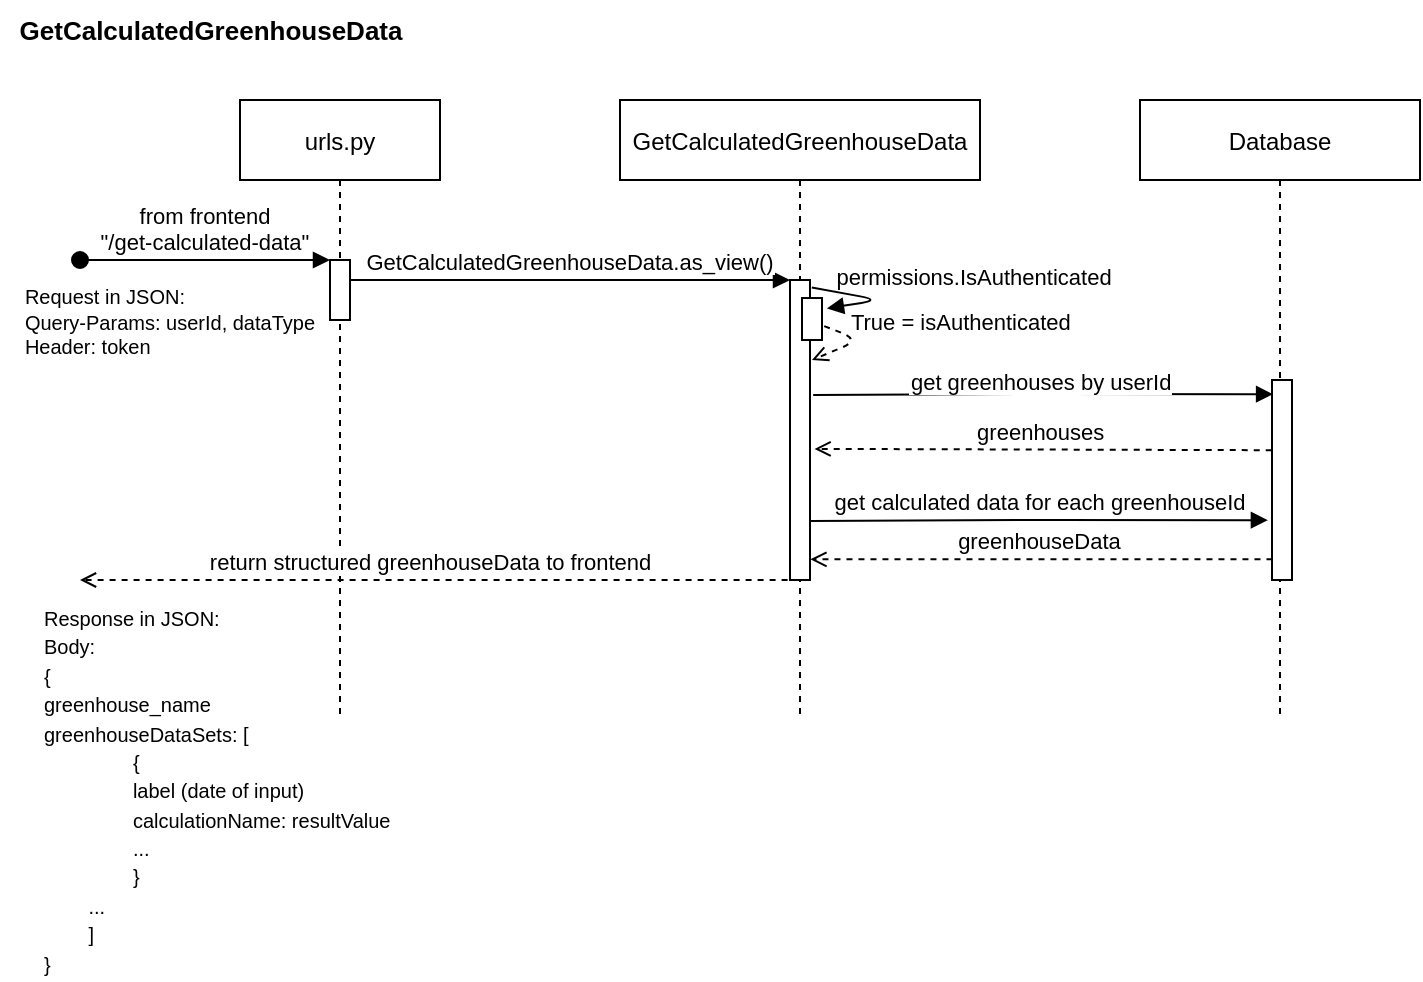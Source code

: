 <mxfile version="20.0.4" type="device" pages="4"><diagram id="kgpKYQtTHZ0yAKxKKP6v" name="Page-1"><mxGraphModel dx="782" dy="468" grid="1" gridSize="10" guides="1" tooltips="1" connect="1" arrows="1" fold="1" page="1" pageScale="1" pageWidth="850" pageHeight="1100" math="0" shadow="0"><root><mxCell id="0"/><mxCell id="1" parent="0"/><mxCell id="3nuBFxr9cyL0pnOWT2aG-1" value="urls.py" style="shape=umlLifeline;perimeter=lifelinePerimeter;container=1;collapsible=0;recursiveResize=0;rounded=0;shadow=0;strokeWidth=1;" parent="1" vertex="1"><mxGeometry x="120" y="70" width="100" height="310" as="geometry"/></mxCell><mxCell id="3nuBFxr9cyL0pnOWT2aG-2" value="" style="points=[];perimeter=orthogonalPerimeter;rounded=0;shadow=0;strokeWidth=1;" parent="3nuBFxr9cyL0pnOWT2aG-1" vertex="1"><mxGeometry x="45" y="80" width="10" height="30" as="geometry"/></mxCell><mxCell id="3nuBFxr9cyL0pnOWT2aG-3" value="from frontend&#10;&quot;/get-calculated-data&quot;" style="verticalAlign=bottom;startArrow=oval;endArrow=block;startSize=8;shadow=0;strokeWidth=1;" parent="3nuBFxr9cyL0pnOWT2aG-1" target="3nuBFxr9cyL0pnOWT2aG-2" edge="1"><mxGeometry relative="1" as="geometry"><mxPoint x="-80" y="80" as="sourcePoint"/></mxGeometry></mxCell><mxCell id="hUfdctnP6GgEaGRq2xVF-10" value="return structured greenhouseData to frontend" style="verticalAlign=bottom;endArrow=open;shadow=0;strokeWidth=1;dashed=1;endFill=0;" parent="3nuBFxr9cyL0pnOWT2aG-1" edge="1"><mxGeometry x="0.009" relative="1" as="geometry"><mxPoint x="273.79" y="240" as="sourcePoint"/><mxPoint x="-80" y="240" as="targetPoint"/><Array as="points"/><mxPoint as="offset"/></mxGeometry></mxCell><mxCell id="3nuBFxr9cyL0pnOWT2aG-5" value="GetCalculatedGreenhouseData" style="shape=umlLifeline;perimeter=lifelinePerimeter;container=1;collapsible=0;recursiveResize=0;rounded=0;shadow=0;strokeWidth=1;" parent="1" vertex="1"><mxGeometry x="310" y="70" width="180" height="310" as="geometry"/></mxCell><mxCell id="3nuBFxr9cyL0pnOWT2aG-6" value="" style="points=[];perimeter=orthogonalPerimeter;rounded=0;shadow=0;strokeWidth=1;" parent="3nuBFxr9cyL0pnOWT2aG-5" vertex="1"><mxGeometry x="85" y="90" width="10" height="150" as="geometry"/></mxCell><mxCell id="KWI_00Fflypld8dPIs59-1" value="" style="points=[];perimeter=orthogonalPerimeter;rounded=0;shadow=0;strokeWidth=1;" parent="3nuBFxr9cyL0pnOWT2aG-5" vertex="1"><mxGeometry x="91" y="99" width="10" height="21" as="geometry"/></mxCell><mxCell id="KWI_00Fflypld8dPIs59-3" value="permissions.IsAuthenticated" style="verticalAlign=bottom;endArrow=block;entryX=1.248;entryY=0.247;shadow=0;strokeWidth=1;exitX=1.09;exitY=0.025;exitDx=0;exitDy=0;exitPerimeter=0;entryDx=0;entryDy=0;entryPerimeter=0;" parent="3nuBFxr9cyL0pnOWT2aG-5" source="3nuBFxr9cyL0pnOWT2aG-6" target="KWI_00Fflypld8dPIs59-1" edge="1"><mxGeometry x="0.138" y="60" relative="1" as="geometry"><mxPoint x="-125" y="100" as="sourcePoint"/><mxPoint x="95" y="100.0" as="targetPoint"/><Array as="points"><mxPoint x="130" y="100"/></Array><mxPoint x="38" y="-62" as="offset"/></mxGeometry></mxCell><mxCell id="KWI_00Fflypld8dPIs59-5" value="True = isAuthenticated" style="verticalAlign=bottom;endArrow=open;shadow=0;strokeWidth=1;exitX=1.11;exitY=0.668;exitDx=0;exitDy=0;exitPerimeter=0;dashed=1;endFill=0;" parent="3nuBFxr9cyL0pnOWT2aG-5" source="KWI_00Fflypld8dPIs59-1" edge="1"><mxGeometry x="-0.15" y="50" relative="1" as="geometry"><mxPoint x="280" y="30" as="sourcePoint"/><mxPoint x="96" y="130" as="targetPoint"/><Array as="points"><mxPoint x="120" y="120"/></Array><mxPoint x="31" y="-46" as="offset"/></mxGeometry></mxCell><mxCell id="hUfdctnP6GgEaGRq2xVF-8" value="get calculated data for each greenhouseId" style="verticalAlign=bottom;endArrow=block;shadow=0;strokeWidth=1;exitX=1.159;exitY=0.383;exitDx=0;exitDy=0;exitPerimeter=0;entryX=0.055;entryY=0.071;entryDx=0;entryDy=0;entryPerimeter=0;" parent="3nuBFxr9cyL0pnOWT2aG-5" edge="1"><mxGeometry x="0.004" relative="1" as="geometry"><mxPoint x="95.0" y="210.45" as="sourcePoint"/><mxPoint x="323.96" y="210.1" as="targetPoint"/><Array as="points"><mxPoint x="208.41" y="210"/></Array><mxPoint as="offset"/></mxGeometry></mxCell><mxCell id="3nuBFxr9cyL0pnOWT2aG-8" value="GetCalculatedGreenhouseData.as_view()" style="verticalAlign=bottom;endArrow=block;entryX=0;entryY=0;shadow=0;strokeWidth=1;" parent="1" source="3nuBFxr9cyL0pnOWT2aG-2" target="3nuBFxr9cyL0pnOWT2aG-6" edge="1"><mxGeometry relative="1" as="geometry"><mxPoint x="275" y="160" as="sourcePoint"/><Array as="points"><mxPoint x="360" y="160"/></Array></mxGeometry></mxCell><mxCell id="KWI_00Fflypld8dPIs59-6" value="&lt;div style=&quot;text-align: left;&quot;&gt;&lt;span style=&quot;font-size: 10px; background-color: initial;&quot;&gt;Request in JSON:&lt;/span&gt;&lt;/div&gt;&lt;font style=&quot;font-size: 10px;&quot;&gt;&lt;div style=&quot;text-align: left;&quot;&gt;&lt;span style=&quot;background-color: initial;&quot;&gt;Query-Params: userId, dataType&lt;/span&gt;&lt;/div&gt;&lt;div style=&quot;text-align: left;&quot;&gt;&lt;span style=&quot;background-color: initial;&quot;&gt;Header: token&amp;nbsp; &amp;nbsp; &amp;nbsp; &amp;nbsp;&lt;/span&gt;&lt;/div&gt;&lt;/font&gt;" style="text;html=1;strokeColor=none;fillColor=none;align=center;verticalAlign=middle;whiteSpace=wrap;rounded=0;" parent="1" vertex="1"><mxGeometry x="10" y="150" width="150" height="60" as="geometry"/></mxCell><mxCell id="hUfdctnP6GgEaGRq2xVF-1" value="Database" style="shape=umlLifeline;perimeter=lifelinePerimeter;container=1;collapsible=0;recursiveResize=0;rounded=0;shadow=0;strokeWidth=1;" parent="1" vertex="1"><mxGeometry x="570" y="70" width="140" height="310" as="geometry"/></mxCell><mxCell id="hUfdctnP6GgEaGRq2xVF-2" value="" style="points=[];perimeter=orthogonalPerimeter;rounded=0;shadow=0;strokeWidth=1;" parent="hUfdctnP6GgEaGRq2xVF-1" vertex="1"><mxGeometry x="66" y="140" width="10" height="100" as="geometry"/></mxCell><mxCell id="hUfdctnP6GgEaGRq2xVF-6" value="get greenhouses by userId" style="verticalAlign=bottom;endArrow=block;shadow=0;strokeWidth=1;exitX=1.159;exitY=0.383;exitDx=0;exitDy=0;exitPerimeter=0;entryX=0.055;entryY=0.071;entryDx=0;entryDy=0;entryPerimeter=0;" parent="1" source="3nuBFxr9cyL0pnOWT2aG-6" target="hUfdctnP6GgEaGRq2xVF-2" edge="1"><mxGeometry x="-0.009" y="-3" relative="1" as="geometry"><mxPoint x="530" y="300" as="sourcePoint"/><mxPoint x="480" y="270" as="targetPoint"/><Array as="points"><mxPoint x="520" y="217"/></Array><mxPoint as="offset"/></mxGeometry></mxCell><mxCell id="hUfdctnP6GgEaGRq2xVF-7" value="greenhouses" style="verticalAlign=bottom;endArrow=open;shadow=0;strokeWidth=1;exitX=-0.014;exitY=0.351;exitDx=0;exitDy=0;exitPerimeter=0;dashed=1;endFill=0;entryX=1.228;entryY=0.563;entryDx=0;entryDy=0;entryPerimeter=0;" parent="1" source="hUfdctnP6GgEaGRq2xVF-2" target="3nuBFxr9cyL0pnOWT2aG-6" edge="1"><mxGeometry x="0.009" relative="1" as="geometry"><mxPoint x="416.59" y="227.45" as="sourcePoint"/><mxPoint x="410" y="245" as="targetPoint"/><Array as="points"/><mxPoint as="offset"/></mxGeometry></mxCell><mxCell id="hUfdctnP6GgEaGRq2xVF-11" value="&lt;font style=&quot;font-size: 10px;&quot;&gt;Response in JSON:&lt;br&gt;Body:&lt;br&gt;{&lt;br&gt;greenhouse_name&lt;br&gt;greenhouseDataSets: [&lt;br&gt;&lt;span style=&quot;white-space: pre;&quot;&gt;&#9;&lt;span style=&quot;white-space: pre;&quot;&gt;&#9;&lt;/span&gt;&lt;/span&gt;{&lt;br&gt;&lt;span style=&quot;white-space: pre;&quot;&gt;&#9;&lt;span style=&quot;white-space: pre;&quot;&gt;&#9;&lt;/span&gt;&lt;/span&gt;label (date of input)&lt;br&gt;&lt;span style=&quot;white-space: pre;&quot;&gt;&#9;&lt;span style=&quot;white-space: pre;&quot;&gt;&#9;&lt;/span&gt;&lt;/span&gt;calculationName: resultValue&lt;br&gt;&lt;span style=&quot;white-space: pre;&quot;&gt;&#9;&lt;span style=&quot;white-space: pre;&quot;&gt;&#9;&lt;/span&gt;&lt;/span&gt;...&lt;br&gt;&lt;span style=&quot;white-space: pre;&quot;&gt;&#9;&lt;/span&gt;&lt;span style=&quot;white-space: pre;&quot;&gt;&#9;&lt;/span&gt;}&lt;br&gt;&lt;span style=&quot;white-space: pre;&quot;&gt;&#9;&lt;/span&gt;...&lt;br&gt;&lt;span style=&quot;white-space: pre;&quot;&gt;&#9;&lt;/span&gt;]&lt;br&gt;}&lt;br&gt;&lt;/font&gt;" style="text;html=1;strokeColor=none;fillColor=none;align=left;verticalAlign=middle;whiteSpace=wrap;rounded=0;" parent="1" vertex="1"><mxGeometry x="20" y="320" width="180" height="190" as="geometry"/></mxCell><mxCell id="2FFxcJQb7ReT28Gre7lI-1" value="&lt;b&gt;&lt;font style=&quot;font-size: 13px;&quot;&gt;GetCalculatedGreenhouseData&lt;/font&gt;&lt;/b&gt;" style="text;html=1;align=center;verticalAlign=middle;resizable=0;points=[];autosize=1;strokeColor=none;fillColor=none;fontSize=10;" parent="1" vertex="1"><mxGeometry y="20" width="210" height="30" as="geometry"/></mxCell><mxCell id="hUfdctnP6GgEaGRq2xVF-9" value="greenhouseData" style="verticalAlign=bottom;endArrow=open;shadow=0;strokeWidth=1;dashed=1;endFill=0;entryX=1.021;entryY=0.931;entryDx=0;entryDy=0;entryPerimeter=0;exitX=0.024;exitY=0.896;exitDx=0;exitDy=0;exitPerimeter=0;" parent="1" source="hUfdctnP6GgEaGRq2xVF-2" target="3nuBFxr9cyL0pnOWT2aG-6" edge="1"><mxGeometry x="0.009" relative="1" as="geometry"><mxPoint x="641" y="300" as="sourcePoint"/><mxPoint x="530" y="330" as="targetPoint"/><Array as="points"/><mxPoint as="offset"/></mxGeometry></mxCell></root></mxGraphModel></diagram><diagram id="WBe3NYWOgPtFmY_1Tjjr" name="Page-2"><mxGraphModel dx="782" dy="468" grid="1" gridSize="10" guides="1" tooltips="1" connect="1" arrows="1" fold="1" page="1" pageScale="1" pageWidth="827" pageHeight="1169" math="0" shadow="0"><root><mxCell id="0"/><mxCell id="1" parent="0"/><mxCell id="hrlKXKH_flOoLrB4qXL8-1" value="urls.py" style="shape=umlLifeline;perimeter=lifelinePerimeter;container=1;collapsible=0;recursiveResize=0;rounded=0;shadow=0;strokeWidth=1;" parent="1" vertex="1"><mxGeometry x="120" y="70" width="100" height="310" as="geometry"/></mxCell><mxCell id="hrlKXKH_flOoLrB4qXL8-2" value="" style="points=[];perimeter=orthogonalPerimeter;rounded=0;shadow=0;strokeWidth=1;" parent="hrlKXKH_flOoLrB4qXL8-1" vertex="1"><mxGeometry x="45" y="80" width="10" height="30" as="geometry"/></mxCell><mxCell id="hrlKXKH_flOoLrB4qXL8-3" value="from frontend&#10;&quot;/get-lookup-values&quot;" style="verticalAlign=bottom;startArrow=oval;endArrow=block;startSize=8;shadow=0;strokeWidth=1;" parent="hrlKXKH_flOoLrB4qXL8-1" target="hrlKXKH_flOoLrB4qXL8-2" edge="1"><mxGeometry relative="1" as="geometry"><mxPoint x="-80" y="80" as="sourcePoint"/></mxGeometry></mxCell><mxCell id="hrlKXKH_flOoLrB4qXL8-4" value="return structured optionGroups to frontend" style="verticalAlign=bottom;endArrow=open;shadow=0;strokeWidth=1;dashed=1;endFill=0;exitX=-0.221;exitY=0.995;exitDx=0;exitDy=0;exitPerimeter=0;" parent="hrlKXKH_flOoLrB4qXL8-1" source="hrlKXKH_flOoLrB4qXL8-6" edge="1"><mxGeometry x="0.009" relative="1" as="geometry"><mxPoint x="273.79" y="240" as="sourcePoint"/><mxPoint x="-80" y="240" as="targetPoint"/><Array as="points"/><mxPoint as="offset"/></mxGeometry></mxCell><mxCell id="hrlKXKH_flOoLrB4qXL8-5" value="GetOptionGroupValues" style="shape=umlLifeline;perimeter=lifelinePerimeter;container=1;collapsible=0;recursiveResize=0;rounded=0;shadow=0;strokeWidth=1;" parent="1" vertex="1"><mxGeometry x="270" y="70" width="180" height="310" as="geometry"/></mxCell><mxCell id="hrlKXKH_flOoLrB4qXL8-6" value="" style="points=[];perimeter=orthogonalPerimeter;rounded=0;shadow=0;strokeWidth=1;" parent="hrlKXKH_flOoLrB4qXL8-5" vertex="1"><mxGeometry x="85" y="90" width="10" height="150" as="geometry"/></mxCell><mxCell id="hrlKXKH_flOoLrB4qXL8-7" value="" style="points=[];perimeter=orthogonalPerimeter;rounded=0;shadow=0;strokeWidth=1;" parent="hrlKXKH_flOoLrB4qXL8-5" vertex="1"><mxGeometry x="91" y="99" width="10" height="21" as="geometry"/></mxCell><mxCell id="hrlKXKH_flOoLrB4qXL8-8" value="permissions.IsAuthenticated" style="verticalAlign=bottom;endArrow=block;entryX=1.248;entryY=0.247;shadow=0;strokeWidth=1;exitX=1.09;exitY=0.025;exitDx=0;exitDy=0;exitPerimeter=0;entryDx=0;entryDy=0;entryPerimeter=0;" parent="hrlKXKH_flOoLrB4qXL8-5" source="hrlKXKH_flOoLrB4qXL8-6" target="hrlKXKH_flOoLrB4qXL8-7" edge="1"><mxGeometry x="0.138" y="60" relative="1" as="geometry"><mxPoint x="-125" y="100" as="sourcePoint"/><mxPoint x="95" y="100.0" as="targetPoint"/><Array as="points"><mxPoint x="130" y="100"/></Array><mxPoint x="38" y="-62" as="offset"/></mxGeometry></mxCell><mxCell id="hrlKXKH_flOoLrB4qXL8-9" value="True = isAuthenticated" style="verticalAlign=bottom;endArrow=open;shadow=0;strokeWidth=1;exitX=1.11;exitY=0.668;exitDx=0;exitDy=0;exitPerimeter=0;dashed=1;endFill=0;" parent="hrlKXKH_flOoLrB4qXL8-5" source="hrlKXKH_flOoLrB4qXL8-7" edge="1"><mxGeometry x="-0.15" y="50" relative="1" as="geometry"><mxPoint x="280" y="30" as="sourcePoint"/><mxPoint x="96" y="130" as="targetPoint"/><Array as="points"><mxPoint x="120" y="120"/></Array><mxPoint x="31" y="-46" as="offset"/></mxGeometry></mxCell><mxCell id="hrlKXKH_flOoLrB4qXL8-10" value="get options for each optionGroup" style="verticalAlign=bottom;endArrow=block;shadow=0;strokeWidth=1;exitX=1.159;exitY=0.383;exitDx=0;exitDy=0;exitPerimeter=0;entryX=-0.152;entryY=0.689;entryDx=0;entryDy=0;entryPerimeter=0;" parent="hrlKXKH_flOoLrB4qXL8-5" target="hrlKXKH_flOoLrB4qXL8-14" edge="1"><mxGeometry x="0.004" relative="1" as="geometry"><mxPoint x="95.0" y="210.45" as="sourcePoint"/><mxPoint x="323.96" y="210.1" as="targetPoint"/><Array as="points"><mxPoint x="208.41" y="210"/></Array><mxPoint as="offset"/></mxGeometry></mxCell><mxCell id="hrlKXKH_flOoLrB4qXL8-11" value="GetOptionGroupValues.as_view()" style="verticalAlign=bottom;endArrow=block;shadow=0;strokeWidth=1;entryX=0.262;entryY=0.002;entryDx=0;entryDy=0;entryPerimeter=0;" parent="1" source="hrlKXKH_flOoLrB4qXL8-2" target="hrlKXKH_flOoLrB4qXL8-6" edge="1"><mxGeometry relative="1" as="geometry"><mxPoint x="275" y="160" as="sourcePoint"/><Array as="points"/><mxPoint x="330" y="160" as="targetPoint"/></mxGeometry></mxCell><mxCell id="hrlKXKH_flOoLrB4qXL8-12" value="&lt;div style=&quot;text-align: left;&quot;&gt;&lt;span style=&quot;font-size: 10px; background-color: initial;&quot;&gt;Request in JSON:&lt;/span&gt;&lt;/div&gt;&lt;font style=&quot;font-size: 10px;&quot;&gt;&lt;div style=&quot;text-align: left;&quot;&gt;&lt;span style=&quot;background-color: initial;&quot;&gt;Header: token&amp;nbsp; &amp;nbsp; &amp;nbsp; &amp;nbsp;&lt;/span&gt;&lt;/div&gt;&lt;/font&gt;" style="text;html=1;strokeColor=none;fillColor=none;align=center;verticalAlign=middle;whiteSpace=wrap;rounded=0;" parent="1" vertex="1"><mxGeometry x="10" y="150" width="120" height="40" as="geometry"/></mxCell><mxCell id="hrlKXKH_flOoLrB4qXL8-13" value="Database" style="shape=umlLifeline;perimeter=lifelinePerimeter;container=1;collapsible=0;recursiveResize=0;rounded=0;shadow=0;strokeWidth=1;" parent="1" vertex="1"><mxGeometry x="495" y="70" width="180" height="310" as="geometry"/></mxCell><mxCell id="hrlKXKH_flOoLrB4qXL8-14" value="" style="points=[];perimeter=orthogonalPerimeter;rounded=0;shadow=0;strokeWidth=1;" parent="hrlKXKH_flOoLrB4qXL8-13" vertex="1"><mxGeometry x="85" y="140" width="10" height="100" as="geometry"/></mxCell><mxCell id="hrlKXKH_flOoLrB4qXL8-15" value="options" style="verticalAlign=bottom;endArrow=open;shadow=0;strokeWidth=1;dashed=1;endFill=0;entryX=1.021;entryY=0.931;entryDx=0;entryDy=0;entryPerimeter=0;" parent="hrlKXKH_flOoLrB4qXL8-13" target="hrlKXKH_flOoLrB4qXL8-6" edge="1"><mxGeometry x="0.009" relative="1" as="geometry"><mxPoint x="84" y="230" as="sourcePoint"/><mxPoint x="-40" y="260" as="targetPoint"/><Array as="points"/><mxPoint as="offset"/></mxGeometry></mxCell><mxCell id="hrlKXKH_flOoLrB4qXL8-16" value="get optionGroups" style="verticalAlign=bottom;endArrow=block;shadow=0;strokeWidth=1;exitX=1.159;exitY=0.383;exitDx=0;exitDy=0;exitPerimeter=0;entryX=0.055;entryY=0.071;entryDx=0;entryDy=0;entryPerimeter=0;" parent="1" source="hrlKXKH_flOoLrB4qXL8-6" target="hrlKXKH_flOoLrB4qXL8-14" edge="1"><mxGeometry x="-0.009" y="-3" relative="1" as="geometry"><mxPoint x="530" y="300" as="sourcePoint"/><mxPoint x="480" y="270" as="targetPoint"/><Array as="points"><mxPoint x="520" y="217"/></Array><mxPoint as="offset"/></mxGeometry></mxCell><mxCell id="hrlKXKH_flOoLrB4qXL8-17" value="optionGroups" style="verticalAlign=bottom;endArrow=open;shadow=0;strokeWidth=1;exitX=-0.014;exitY=0.351;exitDx=0;exitDy=0;exitPerimeter=0;dashed=1;endFill=0;entryX=0.952;entryY=0.563;entryDx=0;entryDy=0;entryPerimeter=0;" parent="1" source="hrlKXKH_flOoLrB4qXL8-14" target="hrlKXKH_flOoLrB4qXL8-6" edge="1"><mxGeometry x="0.009" relative="1" as="geometry"><mxPoint x="416.59" y="227.45" as="sourcePoint"/><mxPoint x="410" y="245" as="targetPoint"/><Array as="points"/><mxPoint as="offset"/></mxGeometry></mxCell><mxCell id="hrlKXKH_flOoLrB4qXL8-18" value="&lt;font style=&quot;font-size: 10px;&quot;&gt;Response in JSON:&lt;br&gt;Body:&lt;br&gt;{&lt;br&gt;optionGroupName: [&lt;br&gt;&lt;span style=&quot;white-space: pre;&quot;&gt;&#9;&lt;/span&gt;{&amp;nbsp;&lt;span style=&quot;white-space: pre;&quot;&gt;&#9;&lt;/span&gt;&lt;br&gt;&lt;span style=&quot;white-space: pre;&quot;&gt;&#9;&lt;/span&gt;&lt;span style=&quot;white-space: pre;&quot;&gt;&#9;&lt;/span&gt;id&lt;br&gt;&lt;span style=&quot;white-space: pre;&quot;&gt;&#9;&lt;/span&gt;&amp;nbsp; &lt;span style=&quot;white-space: pre;&quot;&gt;&#9;&lt;/span&gt;values&lt;br&gt;&lt;span style=&quot;white-space: pre;&quot;&gt;&#9;&lt;/span&gt;}&lt;br&gt;&lt;span style=&quot;white-space: pre;&quot;&gt;&#9;&lt;/span&gt;...&lt;br&gt;]&lt;br&gt;}&lt;br&gt;&lt;/font&gt;" style="text;html=1;strokeColor=none;fillColor=none;align=left;verticalAlign=middle;whiteSpace=wrap;rounded=0;" parent="1" vertex="1"><mxGeometry x="20" y="320" width="160" height="160" as="geometry"/></mxCell><mxCell id="95W_eZz-ZaQPa4fzzBvT-1" value="&lt;b&gt;&lt;font style=&quot;font-size: 13px;&quot;&gt;GetOptionGroupValues&lt;/font&gt;&lt;/b&gt;" style="text;html=1;align=center;verticalAlign=middle;resizable=0;points=[];autosize=1;strokeColor=none;fillColor=none;fontSize=10;" parent="1" vertex="1"><mxGeometry x="20" y="20" width="170" height="30" as="geometry"/></mxCell></root></mxGraphModel></diagram><diagram id="bCqiWXIHwMAHjHBWC2Vb" name="Page-3"><mxGraphModel dx="782" dy="468" grid="1" gridSize="10" guides="1" tooltips="1" connect="1" arrows="1" fold="1" page="1" pageScale="1" pageWidth="827" pageHeight="1169" math="0" shadow="0"><root><mxCell id="0"/><mxCell id="1" parent="0"/><mxCell id="vV_GIOeUwXY6qDWaYSfq-2" value="urls.py" style="shape=umlLifeline;perimeter=lifelinePerimeter;container=1;collapsible=0;recursiveResize=0;rounded=0;shadow=0;strokeWidth=1;" parent="1" vertex="1"><mxGeometry x="120" y="70" width="100" height="310" as="geometry"/></mxCell><mxCell id="vV_GIOeUwXY6qDWaYSfq-3" value="" style="points=[];perimeter=orthogonalPerimeter;rounded=0;shadow=0;strokeWidth=1;" parent="vV_GIOeUwXY6qDWaYSfq-2" vertex="1"><mxGeometry x="45" y="80" width="10" height="30" as="geometry"/></mxCell><mxCell id="vV_GIOeUwXY6qDWaYSfq-4" value="from frontend&#10;&quot;/get-data&quot;" style="verticalAlign=bottom;startArrow=oval;endArrow=block;startSize=8;shadow=0;strokeWidth=1;" parent="vV_GIOeUwXY6qDWaYSfq-2" target="vV_GIOeUwXY6qDWaYSfq-3" edge="1"><mxGeometry relative="1" as="geometry"><mxPoint x="-80" y="80" as="sourcePoint"/></mxGeometry></mxCell><mxCell id="vV_GIOeUwXY6qDWaYSfq-5" value="return structured greenhouseData to frontend" style="verticalAlign=bottom;endArrow=open;shadow=0;strokeWidth=1;dashed=1;endFill=0;exitX=-0.221;exitY=0.995;exitDx=0;exitDy=0;exitPerimeter=0;" parent="vV_GIOeUwXY6qDWaYSfq-2" source="vV_GIOeUwXY6qDWaYSfq-7" edge="1"><mxGeometry x="0.009" relative="1" as="geometry"><mxPoint x="273.79" y="240" as="sourcePoint"/><mxPoint x="-80" y="300" as="targetPoint"/><Array as="points"/><mxPoint as="offset"/></mxGeometry></mxCell><mxCell id="vV_GIOeUwXY6qDWaYSfq-6" value="GetGreenhouseData" style="shape=umlLifeline;perimeter=lifelinePerimeter;container=1;collapsible=0;recursiveResize=0;rounded=0;shadow=0;strokeWidth=1;" parent="1" vertex="1"><mxGeometry x="270" y="70" width="180" height="310" as="geometry"/></mxCell><mxCell id="vV_GIOeUwXY6qDWaYSfq-7" value="" style="points=[];perimeter=orthogonalPerimeter;rounded=0;shadow=0;strokeWidth=1;" parent="vV_GIOeUwXY6qDWaYSfq-6" vertex="1"><mxGeometry x="85" y="90" width="10" height="210" as="geometry"/></mxCell><mxCell id="vV_GIOeUwXY6qDWaYSfq-8" value="" style="points=[];perimeter=orthogonalPerimeter;rounded=0;shadow=0;strokeWidth=1;" parent="vV_GIOeUwXY6qDWaYSfq-6" vertex="1"><mxGeometry x="91" y="99" width="10" height="21" as="geometry"/></mxCell><mxCell id="vV_GIOeUwXY6qDWaYSfq-9" value="permissions.IsAuthenticated" style="verticalAlign=bottom;endArrow=block;entryX=1.248;entryY=0.247;shadow=0;strokeWidth=1;exitX=1.09;exitY=0.025;exitDx=0;exitDy=0;exitPerimeter=0;entryDx=0;entryDy=0;entryPerimeter=0;" parent="vV_GIOeUwXY6qDWaYSfq-6" source="vV_GIOeUwXY6qDWaYSfq-7" target="vV_GIOeUwXY6qDWaYSfq-8" edge="1"><mxGeometry x="0.138" y="60" relative="1" as="geometry"><mxPoint x="-125" y="100" as="sourcePoint"/><mxPoint x="95" y="100.0" as="targetPoint"/><Array as="points"><mxPoint x="130" y="100"/></Array><mxPoint x="38" y="-62" as="offset"/></mxGeometry></mxCell><mxCell id="vV_GIOeUwXY6qDWaYSfq-10" value="True = isAuthenticated" style="verticalAlign=bottom;endArrow=open;shadow=0;strokeWidth=1;exitX=1.11;exitY=0.668;exitDx=0;exitDy=0;exitPerimeter=0;dashed=1;endFill=0;" parent="vV_GIOeUwXY6qDWaYSfq-6" source="vV_GIOeUwXY6qDWaYSfq-8" edge="1"><mxGeometry x="-0.15" y="50" relative="1" as="geometry"><mxPoint x="280" y="30" as="sourcePoint"/><mxPoint x="96" y="130" as="targetPoint"/><Array as="points"><mxPoint x="120" y="120"/></Array><mxPoint x="31" y="-46" as="offset"/></mxGeometry></mxCell><mxCell id="vV_GIOeUwXY6qDWaYSfq-11" value="get greenhouses by userId" style="verticalAlign=bottom;endArrow=block;shadow=0;strokeWidth=1;exitX=1.159;exitY=0.383;exitDx=0;exitDy=0;exitPerimeter=0;entryX=-0.083;entryY=0.502;entryDx=0;entryDy=0;entryPerimeter=0;" parent="vV_GIOeUwXY6qDWaYSfq-6" edge="1"><mxGeometry x="0.004" relative="1" as="geometry"><mxPoint x="95.0" y="204.45" as="sourcePoint"/><mxPoint x="324.17" y="204.28" as="targetPoint"/><Array as="points"><mxPoint x="208.41" y="204"/></Array><mxPoint as="offset"/></mxGeometry></mxCell><mxCell id="vV_GIOeUwXY6qDWaYSfq-12" value="GetGreenhouseData.as_view()" style="verticalAlign=bottom;endArrow=block;entryX=0;entryY=0;shadow=0;strokeWidth=1;" parent="1" source="vV_GIOeUwXY6qDWaYSfq-3" target="vV_GIOeUwXY6qDWaYSfq-7" edge="1"><mxGeometry relative="1" as="geometry"><mxPoint x="275" y="160" as="sourcePoint"/><Array as="points"/></mxGeometry></mxCell><mxCell id="vV_GIOeUwXY6qDWaYSfq-13" value="&lt;div style=&quot;text-align: left;&quot;&gt;&lt;div&gt;&lt;span style=&quot;font-size: 10px; background-color: initial;&quot;&gt;Request in JSON:&lt;/span&gt;&lt;/div&gt;&lt;font style=&quot;text-align: center; font-size: 10px;&quot;&gt;&lt;div style=&quot;text-align: left;&quot;&gt;&lt;span style=&quot;background-color: initial;&quot;&gt;Query-Params: userId&lt;/span&gt;&lt;/div&gt;&lt;div style=&quot;text-align: left;&quot;&gt;&lt;span style=&quot;background-color: initial;&quot;&gt;Header: token&amp;nbsp; &amp;nbsp; &amp;nbsp; &amp;nbsp;&lt;/span&gt;&lt;/div&gt;&lt;/font&gt;&lt;/div&gt;" style="text;html=1;strokeColor=none;fillColor=none;align=center;verticalAlign=middle;whiteSpace=wrap;rounded=0;" parent="1" vertex="1"><mxGeometry x="10" y="150" width="150" height="50" as="geometry"/></mxCell><mxCell id="vV_GIOeUwXY6qDWaYSfq-14" value="Database" style="shape=umlLifeline;perimeter=lifelinePerimeter;container=1;collapsible=0;recursiveResize=0;rounded=0;shadow=0;strokeWidth=1;" parent="1" vertex="1"><mxGeometry x="510" y="70" width="180" height="310" as="geometry"/></mxCell><mxCell id="vV_GIOeUwXY6qDWaYSfq-15" value="" style="points=[];perimeter=orthogonalPerimeter;rounded=0;shadow=0;strokeWidth=1;" parent="vV_GIOeUwXY6qDWaYSfq-14" vertex="1"><mxGeometry x="85" y="140" width="10" height="140" as="geometry"/></mxCell><mxCell id="vV_GIOeUwXY6qDWaYSfq-16" value="greenhouses" style="verticalAlign=bottom;endArrow=open;shadow=0;strokeWidth=1;dashed=1;endFill=0;entryX=1.021;entryY=0.735;entryDx=0;entryDy=0;entryPerimeter=0;" parent="vV_GIOeUwXY6qDWaYSfq-14" edge="1"><mxGeometry x="0.009" relative="1" as="geometry"><mxPoint x="84" y="224" as="sourcePoint"/><mxPoint x="-144.79" y="223.65" as="targetPoint"/><Array as="points"/><mxPoint as="offset"/></mxGeometry></mxCell><mxCell id="Bvu5EW8_neNWRON8Gvov-1" value="get greenhouseData by greenhouseId" style="verticalAlign=bottom;endArrow=block;shadow=0;strokeWidth=1;entryX=-0.152;entryY=0.689;entryDx=0;entryDy=0;entryPerimeter=0;" parent="vV_GIOeUwXY6qDWaYSfq-14" edge="1"><mxGeometry x="0.004" relative="1" as="geometry"><mxPoint x="-144" y="254" as="sourcePoint"/><mxPoint x="84.48" y="254" as="targetPoint"/><Array as="points"/><mxPoint as="offset"/></mxGeometry></mxCell><mxCell id="Bvu5EW8_neNWRON8Gvov-2" value="greenhouseData" style="verticalAlign=bottom;endArrow=open;shadow=0;strokeWidth=1;dashed=1;endFill=0;entryX=1.021;entryY=0.931;entryDx=0;entryDy=0;entryPerimeter=0;" parent="vV_GIOeUwXY6qDWaYSfq-14" edge="1"><mxGeometry x="0.009" relative="1" as="geometry"><mxPoint x="85" y="275.1" as="sourcePoint"/><mxPoint x="-143.79" y="274.75" as="targetPoint"/><Array as="points"/><mxPoint as="offset"/></mxGeometry></mxCell><mxCell id="vV_GIOeUwXY6qDWaYSfq-17" value="get all measurements and optionGroups" style="verticalAlign=bottom;endArrow=block;shadow=0;strokeWidth=1;exitX=1.228;exitY=0.284;exitDx=0;exitDy=0;exitPerimeter=0;entryX=0.055;entryY=0.073;entryDx=0;entryDy=0;entryPerimeter=0;" parent="1" source="vV_GIOeUwXY6qDWaYSfq-7" target="vV_GIOeUwXY6qDWaYSfq-15" edge="1"><mxGeometry x="-0.009" y="-1" relative="1" as="geometry"><mxPoint x="370" y="220" as="sourcePoint"/><mxPoint x="600" y="220" as="targetPoint"/><Array as="points"/><mxPoint as="offset"/></mxGeometry></mxCell><mxCell id="vV_GIOeUwXY6qDWaYSfq-18" value="measurements and optionGroups" style="verticalAlign=bottom;endArrow=open;shadow=0;strokeWidth=1;exitX=-0.152;exitY=0.251;exitDx=0;exitDy=0;exitPerimeter=0;dashed=1;endFill=0;entryX=1.021;entryY=0.402;entryDx=0;entryDy=0;entryPerimeter=0;" parent="1" source="vV_GIOeUwXY6qDWaYSfq-15" target="vV_GIOeUwXY6qDWaYSfq-7" edge="1"><mxGeometry x="0.009" relative="1" as="geometry"><mxPoint x="416.59" y="227.45" as="sourcePoint"/><mxPoint x="370" y="245" as="targetPoint"/><Array as="points"/><mxPoint as="offset"/></mxGeometry></mxCell><mxCell id="vV_GIOeUwXY6qDWaYSfq-19" value="&lt;font style=&quot;font-size: 10px;&quot;&gt;Response in JSON:&lt;br&gt;Body:&lt;br&gt;{ &lt;br&gt;[{&lt;br&gt;&lt;span style=&quot;white-space: pre;&quot;&gt;&#9;&lt;/span&gt;greenhouse_name&lt;br&gt;&lt;span style=&quot;white-space: pre;&quot;&gt;&#9;&lt;/span&gt;greenhouseDataSets: [ &lt;br&gt;&lt;span style=&quot;white-space: pre;&quot;&gt;&lt;span style=&quot;white-space: pre;&quot;&gt;&#9;&lt;/span&gt;&#9;&lt;/span&gt;{&lt;br&gt;&lt;span style=&quot;&quot;&gt;&#9;&lt;/span&gt;&lt;span style=&quot;white-space: pre;&quot;&gt;&lt;span style=&quot;white-space: pre;&quot;&gt;&#9;&lt;/span&gt;&#9;&lt;span style=&quot;white-space: pre;&quot;&gt;&#9;&lt;/span&gt;&lt;/span&gt;label (date of input)&lt;br&gt;&lt;span style=&quot;white-space: pre;&quot;&gt;&lt;span style=&quot;white-space: pre;&quot;&gt;&#9;&lt;/span&gt;&#9;&lt;span style=&quot;white-space: pre;&quot;&gt;&#9;&lt;/span&gt;&lt;/span&gt;measures: {&lt;br&gt;&lt;span style=&quot;white-space: pre;&quot;&gt;&lt;span style=&quot;white-space: pre;&quot;&gt;&#9;&lt;/span&gt;&#9;&lt;/span&gt;&lt;span style=&quot;white-space: pre;&quot;&gt;&#9;&lt;span style=&quot;white-space: pre;&quot;&gt;&#9;&lt;/span&gt;&lt;/span&gt;measurementName: measureValue&lt;br&gt;&lt;span style=&quot;white-space: pre;&quot;&gt;&lt;span style=&quot;white-space: pre;&quot;&gt;&#9;&lt;/span&gt;&#9;&lt;/span&gt;&lt;span style=&quot;white-space: pre;&quot;&gt;&#9;&lt;span style=&quot;white-space: pre;&quot;&gt;&#9;&lt;/span&gt;&lt;/span&gt;...&lt;br&gt;&lt;span style=&quot;white-space: pre;&quot;&gt;&lt;span style=&quot;white-space: pre;&quot;&gt;&#9;&lt;/span&gt;&#9;&lt;span style=&quot;white-space: pre;&quot;&gt;&#9;&lt;/span&gt;&lt;/span&gt;}&lt;br&gt;&lt;span style=&quot;white-space: pre;&quot;&gt;&lt;span style=&quot;white-space: pre;&quot;&gt;&#9;&lt;/span&gt;&#9;&lt;span style=&quot;white-space: pre;&quot;&gt;&#9;&lt;/span&gt;&lt;/span&gt;selections: {&lt;br&gt;&lt;span style=&quot;white-space: pre;&quot;&gt;&lt;span style=&quot;white-space: pre;&quot;&gt;&#9;&lt;/span&gt;&#9;&lt;/span&gt;&lt;span style=&quot;white-space: pre;&quot;&gt;&#9;&lt;span style=&quot;white-space: pre;&quot;&gt;&#9;&lt;/span&gt;&lt;/span&gt;optionGroupName: [&lt;br&gt;&lt;span style=&quot;white-space: pre;&quot;&gt;&lt;span style=&quot;white-space: pre;&quot;&gt;&#9;&lt;/span&gt;&#9;&lt;/span&gt;&lt;span style=&quot;white-space: pre;&quot;&gt;&#9;&lt;/span&gt;&lt;span style=&quot;white-space: pre;&quot;&gt;&#9;&lt;span style=&quot;white-space: pre;&quot;&gt;&#9;&lt;/span&gt;&lt;/span&gt;{&lt;br&gt;&lt;span style=&quot;white-space: pre;&quot;&gt;&lt;span style=&quot;white-space: pre;&quot;&gt;&#9;&lt;/span&gt;&#9;&lt;/span&gt;&lt;span style=&quot;white-space: pre;&quot;&gt;&#9;&lt;/span&gt;&lt;span style=&quot;white-space: pre;&quot;&gt;&#9;&lt;/span&gt;&lt;span style=&quot;white-space: pre;&quot;&gt;&#9;&lt;span style=&quot;white-space: pre;&quot;&gt;&#9;&lt;/span&gt;&lt;/span&gt;name: option_value&lt;br&gt;&lt;span style=&quot;white-space: pre;&quot;&gt;&lt;span style=&quot;white-space: pre;&quot;&gt;&#9;&lt;/span&gt;&#9;&lt;/span&gt;&lt;span style=&quot;white-space: pre;&quot;&gt;&#9;&lt;/span&gt;&lt;span style=&quot;white-space: pre;&quot;&gt;&#9;&lt;span style=&quot;white-space: pre;&quot;&gt;&#9;&lt;span style=&quot;white-space: pre;&quot;&gt;&#9;&lt;/span&gt;&lt;/span&gt;&lt;/span&gt;amount: amount&lt;br&gt;&lt;span style=&quot;white-space: pre;&quot;&gt;&lt;span style=&quot;white-space: pre;&quot;&gt;&#9;&lt;/span&gt;&#9;&lt;/span&gt;&lt;span style=&quot;white-space: pre;&quot;&gt;&#9;&lt;/span&gt;&lt;span style=&quot;white-space: pre;&quot;&gt;&#9;&lt;span style=&quot;white-space: pre;&quot;&gt;&#9;&lt;/span&gt;&lt;/span&gt;}&lt;br&gt;&lt;span style=&quot;white-space: pre;&quot;&gt;&lt;span style=&quot;white-space: pre;&quot;&gt;&#9;&lt;/span&gt;&#9;&lt;/span&gt;&lt;span style=&quot;white-space: pre;&quot;&gt;&#9;&lt;/span&gt;&lt;span style=&quot;white-space: pre;&quot;&gt;&#9;&lt;span style=&quot;white-space: pre;&quot;&gt;&#9;&lt;/span&gt;&lt;/span&gt;{&lt;br&gt;&lt;span style=&quot;white-space: pre;&quot;&gt;&lt;span style=&quot;white-space: pre;&quot;&gt;&#9;&lt;/span&gt;&#9;&lt;/span&gt;&lt;span style=&quot;white-space: pre;&quot;&gt;&#9;&lt;/span&gt;&lt;span style=&quot;white-space: pre;&quot;&gt;&#9;&lt;/span&gt;&lt;span style=&quot;white-space: pre;&quot;&gt;&#9;&lt;span style=&quot;white-space: pre;&quot;&gt;&#9;&lt;/span&gt;&lt;/span&gt;name: option_value&lt;br&gt;&lt;span style=&quot;white-space: pre;&quot;&gt;&lt;span style=&quot;white-space: pre;&quot;&gt;&#9;&lt;/span&gt;&#9;&lt;/span&gt;&lt;span style=&quot;white-space: pre;&quot;&gt;&#9;&lt;/span&gt;&lt;span style=&quot;white-space: pre;&quot;&gt;&#9;&lt;span style=&quot;white-space: pre;&quot;&gt;&#9;&lt;/span&gt;&lt;/span&gt;}&lt;br&gt;&lt;span style=&quot;white-space: pre;&quot;&gt;&lt;span style=&quot;white-space: pre;&quot;&gt;&#9;&lt;/span&gt;&#9;&lt;/span&gt;&lt;span style=&quot;white-space: pre;&quot;&gt;&#9;&lt;/span&gt;&lt;span style=&quot;white-space: pre;&quot;&gt;&#9;&lt;span style=&quot;white-space: pre;&quot;&gt;&#9;&lt;/span&gt;&lt;/span&gt;...&lt;br&gt;&lt;span style=&quot;white-space: pre;&quot;&gt;&lt;span style=&quot;white-space: pre;&quot;&gt;&#9;&lt;/span&gt;&#9;&lt;/span&gt;&lt;span style=&quot;white-space: pre;&quot;&gt;&#9;&lt;span style=&quot;white-space: pre;&quot;&gt;&#9;&lt;/span&gt;&lt;/span&gt;]&lt;br&gt;&lt;span style=&quot;white-space: pre;&quot;&gt;&#9;&lt;/span&gt;&lt;span style=&quot;white-space: pre;&quot;&gt;&#9;&lt;/span&gt;&lt;span style=&quot;white-space: pre;&quot;&gt;&#9;&lt;/span&gt;...&lt;br&gt;&lt;span style=&quot;white-space: pre;&quot;&gt;&lt;span style=&quot;white-space: pre;&quot;&gt;&#9;&lt;/span&gt;&#9;&lt;span style=&quot;white-space: pre;&quot;&gt;&#9;&lt;/span&gt;&lt;/span&gt;}&lt;br&gt;&lt;span style=&quot;white-space: pre;&quot;&gt;&lt;span style=&quot;white-space: pre;&quot;&gt;&#9;&lt;/span&gt;&#9;&lt;/span&gt;}&lt;br&gt;&lt;span style=&quot;white-space: pre;&quot;&gt;&lt;span style=&quot;white-space: pre;&quot;&gt;&#9;&lt;/span&gt;&#9;&lt;/span&gt;...&lt;br&gt;&lt;span style=&quot;white-space: pre;&quot;&gt;&#9;&lt;/span&gt;]&lt;br&gt;...&lt;br&gt;}]&lt;br&gt;}&lt;br&gt;&lt;/font&gt;" style="text;html=1;strokeColor=none;fillColor=none;align=left;verticalAlign=middle;whiteSpace=wrap;rounded=0;" parent="1" vertex="1"><mxGeometry x="20" y="380" width="280" height="450" as="geometry"/></mxCell><mxCell id="6VUtvONr5VyB3ajG4GWE-1" value="&lt;b&gt;&lt;font style=&quot;font-size: 13px;&quot;&gt;GetGreenhouseData&lt;/font&gt;&lt;/b&gt;" style="text;html=1;align=center;verticalAlign=middle;resizable=0;points=[];autosize=1;strokeColor=none;fillColor=none;fontSize=10;" parent="1" vertex="1"><mxGeometry x="30" y="20" width="150" height="30" as="geometry"/></mxCell></root></mxGraphModel></diagram><diagram id="OX4KPuI-2hv4XXTaGiqn" name="Page-4"><mxGraphModel dx="782" dy="468" grid="1" gridSize="10" guides="1" tooltips="1" connect="1" arrows="1" fold="1" page="1" pageScale="1" pageWidth="827" pageHeight="1169" math="0" shadow="0"><root><mxCell id="0"/><mxCell id="1" parent="0"/><mxCell id="ORLy6rDeuj3MBlep33pw-2" value="urls.py" style="shape=umlLifeline;perimeter=lifelinePerimeter;container=1;collapsible=0;recursiveResize=0;rounded=0;shadow=0;strokeWidth=1;" parent="1" vertex="1"><mxGeometry x="120" y="70" width="100" height="450" as="geometry"/></mxCell><mxCell id="ORLy6rDeuj3MBlep33pw-3" value="" style="points=[];perimeter=orthogonalPerimeter;rounded=0;shadow=0;strokeWidth=1;" parent="ORLy6rDeuj3MBlep33pw-2" vertex="1"><mxGeometry x="45" y="80" width="10" height="30" as="geometry"/></mxCell><mxCell id="ORLy6rDeuj3MBlep33pw-4" value="from frontend&#10;&quot;/create-greenhouse-data&quot;" style="verticalAlign=bottom;startArrow=oval;endArrow=block;startSize=8;shadow=0;strokeWidth=1;fontSize=10;" parent="ORLy6rDeuj3MBlep33pw-2" edge="1"><mxGeometry x="0.037" relative="1" as="geometry"><mxPoint x="-90" y="81" as="sourcePoint"/><mxPoint x="45" y="81" as="targetPoint"/><mxPoint as="offset"/></mxGeometry></mxCell><mxCell id="1Phv8NM5-p9ZP_W9LEGl-22" value="send &quot;Success&quot;-response to frontend" style="verticalAlign=bottom;endArrow=open;shadow=0;strokeWidth=1;exitX=0.055;exitY=0.987;exitDx=0;exitDy=0;exitPerimeter=0;dashed=1;endFill=0;" parent="ORLy6rDeuj3MBlep33pw-2" source="ORLy6rDeuj3MBlep33pw-7" edge="1"><mxGeometry x="0.038" relative="1" as="geometry"><mxPoint x="227.93" y="420" as="sourcePoint"/><mxPoint x="-90" y="435" as="targetPoint"/><Array as="points"/><mxPoint as="offset"/></mxGeometry></mxCell><mxCell id="ORLy6rDeuj3MBlep33pw-6" value="CreateGreenhouseData" style="shape=umlLifeline;perimeter=lifelinePerimeter;container=1;collapsible=0;recursiveResize=0;rounded=0;shadow=0;strokeWidth=1;" parent="1" vertex="1"><mxGeometry x="270" y="70" width="180" height="450" as="geometry"/></mxCell><mxCell id="ORLy6rDeuj3MBlep33pw-7" value="" style="points=[];perimeter=orthogonalPerimeter;rounded=0;shadow=0;strokeWidth=1;" parent="ORLy6rDeuj3MBlep33pw-6" vertex="1"><mxGeometry x="85" y="90" width="10" height="350" as="geometry"/></mxCell><mxCell id="ORLy6rDeuj3MBlep33pw-8" value="" style="points=[];perimeter=orthogonalPerimeter;rounded=0;shadow=0;strokeWidth=1;" parent="ORLy6rDeuj3MBlep33pw-6" vertex="1"><mxGeometry x="91" y="99" width="10" height="21" as="geometry"/></mxCell><mxCell id="ORLy6rDeuj3MBlep33pw-9" value="permissions.IsAuthenticated" style="verticalAlign=bottom;endArrow=block;entryX=1.248;entryY=0.247;shadow=0;strokeWidth=1;exitX=1.021;exitY=0.015;exitDx=0;exitDy=0;exitPerimeter=0;entryDx=0;entryDy=0;entryPerimeter=0;" parent="ORLy6rDeuj3MBlep33pw-6" source="ORLy6rDeuj3MBlep33pw-7" target="ORLy6rDeuj3MBlep33pw-8" edge="1"><mxGeometry x="0.138" y="60" relative="1" as="geometry"><mxPoint x="-125" y="100" as="sourcePoint"/><mxPoint x="95" y="100.0" as="targetPoint"/><Array as="points"><mxPoint x="130" y="100"/></Array><mxPoint x="38" y="-62" as="offset"/></mxGeometry></mxCell><mxCell id="ORLy6rDeuj3MBlep33pw-10" value="True = isAuthenticated" style="verticalAlign=bottom;endArrow=open;shadow=0;strokeWidth=1;exitX=1.11;exitY=0.668;exitDx=0;exitDy=0;exitPerimeter=0;dashed=1;endFill=0;" parent="ORLy6rDeuj3MBlep33pw-6" source="ORLy6rDeuj3MBlep33pw-8" edge="1"><mxGeometry x="-0.15" y="50" relative="1" as="geometry"><mxPoint x="280" y="30" as="sourcePoint"/><mxPoint x="96" y="130" as="targetPoint"/><Array as="points"><mxPoint x="120" y="120"/></Array><mxPoint x="31" y="-46" as="offset"/></mxGeometry></mxCell><mxCell id="1Phv8NM5-p9ZP_W9LEGl-7" value="" style="points=[];perimeter=orthogonalPerimeter;rounded=0;shadow=0;strokeWidth=1;" parent="ORLy6rDeuj3MBlep33pw-6" vertex="1"><mxGeometry x="91" y="196.25" width="10" height="43.75" as="geometry"/></mxCell><mxCell id="1Phv8NM5-p9ZP_W9LEGl-8" value="validation and restructuring&#10;of inputData with serializer" style="verticalAlign=bottom;endArrow=block;entryX=1.248;entryY=0.247;shadow=0;strokeWidth=1;exitX=1.09;exitY=0.025;exitDx=0;exitDy=0;exitPerimeter=0;entryDx=0;entryDy=0;entryPerimeter=0;" parent="ORLy6rDeuj3MBlep33pw-6" edge="1"><mxGeometry x="0.127" y="71" relative="1" as="geometry"><mxPoint x="95.9" y="190" as="sourcePoint"/><mxPoint x="103.48" y="200.437" as="targetPoint"/><Array as="points"><mxPoint x="130" y="196.25"/></Array><mxPoint x="59" y="-56" as="offset"/></mxGeometry></mxCell><mxCell id="1Phv8NM5-p9ZP_W9LEGl-9" value="validated and &#10;restructured data" style="verticalAlign=bottom;endArrow=open;shadow=0;strokeWidth=1;exitX=1.11;exitY=0.857;exitDx=0;exitDy=0;exitPerimeter=0;dashed=1;endFill=0;entryX=1.09;entryY=0.468;entryDx=0;entryDy=0;entryPerimeter=0;" parent="ORLy6rDeuj3MBlep33pw-6" source="1Phv8NM5-p9ZP_W9LEGl-7" target="ORLy6rDeuj3MBlep33pw-7" edge="1"><mxGeometry x="-0.125" y="51" relative="1" as="geometry"><mxPoint x="10" y="57.25" as="sourcePoint"/><mxPoint x="180" y="330" as="targetPoint"/><Array as="points"><mxPoint x="130" y="240"/></Array><mxPoint x="31" y="-37" as="offset"/></mxGeometry></mxCell><mxCell id="1Phv8NM5-p9ZP_W9LEGl-19" value="save calculation results" style="verticalAlign=bottom;endArrow=block;shadow=0;strokeWidth=1;entryX=-0.014;entryY=0.728;entryDx=0;entryDy=0;entryPerimeter=0;exitX=1.021;exitY=0.749;exitDx=0;exitDy=0;exitPerimeter=0;" parent="ORLy6rDeuj3MBlep33pw-6" target="1Phv8NM5-p9ZP_W9LEGl-11" edge="1"><mxGeometry x="-0.41" relative="1" as="geometry"><mxPoint x="95.0" y="390.16" as="sourcePoint"/><Array as="points"/><mxPoint x="373.62" y="390" as="targetPoint"/><mxPoint as="offset"/></mxGeometry></mxCell><mxCell id="ORLy6rDeuj3MBlep33pw-12" value="CreateGreenhouseData.as_view()" style="verticalAlign=bottom;endArrow=block;shadow=0;strokeWidth=1;entryX=0.262;entryY=0.002;entryDx=0;entryDy=0;entryPerimeter=0;" parent="1" source="ORLy6rDeuj3MBlep33pw-3" target="ORLy6rDeuj3MBlep33pw-7" edge="1"><mxGeometry relative="1" as="geometry"><mxPoint x="275" y="160" as="sourcePoint"/><Array as="points"/><mxPoint x="330" y="160" as="targetPoint"/></mxGeometry></mxCell><mxCell id="1Phv8NM5-p9ZP_W9LEGl-1" value="Serializer" style="shape=umlLifeline;perimeter=lifelinePerimeter;container=1;collapsible=0;recursiveResize=0;rounded=0;shadow=0;strokeWidth=1;" parent="1" vertex="1"><mxGeometry x="490" y="70" width="100" height="450" as="geometry"/></mxCell><mxCell id="1Phv8NM5-p9ZP_W9LEGl-2" value="" style="points=[];perimeter=orthogonalPerimeter;rounded=0;shadow=0;strokeWidth=1;" parent="1Phv8NM5-p9ZP_W9LEGl-1" vertex="1"><mxGeometry x="45" y="145" width="10" height="30" as="geometry"/></mxCell><mxCell id="1Phv8NM5-p9ZP_W9LEGl-4" value="get latest inputDataSerializer" style="verticalAlign=bottom;endArrow=block;shadow=0;strokeWidth=1;entryX=-0.014;entryY=0.216;entryDx=0;entryDy=0;entryPerimeter=0;exitX=1.09;exitY=0.31;exitDx=0;exitDy=0;exitPerimeter=0;" parent="1" target="1Phv8NM5-p9ZP_W9LEGl-2" edge="1"><mxGeometry x="-0.004" relative="1" as="geometry"><mxPoint x="365.9" y="221.5" as="sourcePoint"/><Array as="points"/><mxPoint x="572.62" y="295.0" as="targetPoint"/><mxPoint as="offset"/></mxGeometry></mxCell><mxCell id="1Phv8NM5-p9ZP_W9LEGl-5" value="" style="verticalAlign=bottom;endArrow=open;shadow=0;strokeWidth=1;exitX=-0.083;exitY=0.774;exitDx=0;exitDy=0;exitPerimeter=0;dashed=1;endFill=0;entryX=1.159;entryY=0.225;entryDx=0;entryDy=0;entryPerimeter=0;" parent="1" source="1Phv8NM5-p9ZP_W9LEGl-2" target="ORLy6rDeuj3MBlep33pw-7" edge="1"><mxGeometry x="-0.004" y="12" relative="1" as="geometry"><mxPoint x="408.1" y="239.998" as="sourcePoint"/><mxPoint x="402" y="256.97" as="targetPoint"/><Array as="points"/><mxPoint as="offset"/></mxGeometry></mxCell><mxCell id="1Phv8NM5-p9ZP_W9LEGl-6" value="inputDataSerializer" style="edgeLabel;html=1;align=center;verticalAlign=middle;resizable=0;points=[];fontSize=10;" parent="1Phv8NM5-p9ZP_W9LEGl-5" vertex="1" connectable="0"><mxGeometry x="0.265" relative="1" as="geometry"><mxPoint x="23" y="-8" as="offset"/></mxGeometry></mxCell><mxCell id="1Phv8NM5-p9ZP_W9LEGl-10" value="Database" style="shape=umlLifeline;perimeter=lifelinePerimeter;container=1;collapsible=0;recursiveResize=0;rounded=0;shadow=0;strokeWidth=1;" parent="1" vertex="1"><mxGeometry x="710" y="70" width="100" height="450" as="geometry"/></mxCell><mxCell id="1Phv8NM5-p9ZP_W9LEGl-11" value="" style="points=[];perimeter=orthogonalPerimeter;rounded=0;shadow=0;strokeWidth=1;" parent="1Phv8NM5-p9ZP_W9LEGl-10" vertex="1"><mxGeometry x="45" y="260" width="10" height="180" as="geometry"/></mxCell><mxCell id="1Phv8NM5-p9ZP_W9LEGl-12" value="save measures, options and &#10;greenhouse in respective table" style="verticalAlign=bottom;endArrow=block;shadow=0;strokeWidth=1;entryX=0.055;entryY=0.21;entryDx=0;entryDy=0;entryPerimeter=0;exitX=1.021;exitY=0.653;exitDx=0;exitDy=0;exitPerimeter=0;" parent="1" edge="1"><mxGeometry x="0.049" relative="1" as="geometry"><mxPoint x="365.21" y="350.37" as="sourcePoint"/><Array as="points"/><mxPoint x="755.55" y="350.8" as="targetPoint"/><mxPoint as="offset"/></mxGeometry></mxCell><mxCell id="1Phv8NM5-p9ZP_W9LEGl-13" value="Algorithms" style="shape=umlLifeline;perimeter=lifelinePerimeter;container=1;collapsible=0;recursiveResize=0;rounded=0;shadow=0;strokeWidth=1;" parent="1" vertex="1"><mxGeometry x="600" y="70" width="100" height="450" as="geometry"/></mxCell><mxCell id="1Phv8NM5-p9ZP_W9LEGl-14" value="" style="points=[];perimeter=orthogonalPerimeter;rounded=0;shadow=0;strokeWidth=1;" parent="1Phv8NM5-p9ZP_W9LEGl-13" vertex="1"><mxGeometry x="45" y="335" width="10" height="30" as="geometry"/></mxCell><mxCell id="1Phv8NM5-p9ZP_W9LEGl-15" value="" style="verticalAlign=bottom;endArrow=open;shadow=0;strokeWidth=1;dashed=1;endFill=0;entryX=1.228;entryY=0.627;entryDx=0;entryDy=0;entryPerimeter=0;exitX=-0.014;exitY=0.272;exitDx=0;exitDy=0;exitPerimeter=0;" parent="1" source="1Phv8NM5-p9ZP_W9LEGl-11" target="ORLy6rDeuj3MBlep33pw-7" edge="1"><mxGeometry x="0.013" relative="1" as="geometry"><mxPoint x="750" y="379" as="sourcePoint"/><mxPoint x="367.28" y="376.69" as="targetPoint"/><Array as="points"/><mxPoint as="offset"/></mxGeometry></mxCell><mxCell id="1Phv8NM5-p9ZP_W9LEGl-16" value="calculate results with restructured data" style="verticalAlign=bottom;endArrow=block;shadow=0;strokeWidth=1;entryX=-0.117;entryY=0.067;entryDx=0;entryDy=0;entryPerimeter=0;exitX=1.159;exitY=0.706;exitDx=0;exitDy=0;exitPerimeter=0;" parent="1" source="ORLy6rDeuj3MBlep33pw-7" target="1Phv8NM5-p9ZP_W9LEGl-14" edge="1"><mxGeometry x="-0.189" y="-1" relative="1" as="geometry"><mxPoint x="375.21" y="377.37" as="sourcePoint"/><Array as="points"/><mxPoint x="765.55" y="377.8" as="targetPoint"/><mxPoint as="offset"/></mxGeometry></mxCell><mxCell id="1Phv8NM5-p9ZP_W9LEGl-18" value="calculation results" style="verticalAlign=bottom;endArrow=open;shadow=0;strokeWidth=1;exitX=-0.186;exitY=0.733;exitDx=0;exitDy=0;exitPerimeter=0;dashed=1;endFill=0;entryX=1.228;entryY=0.763;entryDx=0;entryDy=0;entryPerimeter=0;" parent="1" source="1Phv8NM5-p9ZP_W9LEGl-14" target="ORLy6rDeuj3MBlep33pw-7" edge="1"><mxGeometry x="0.038" relative="1" as="geometry"><mxPoint x="446.2" y="480.004" as="sourcePoint"/><mxPoint x="440.0" y="500.11" as="targetPoint"/><Array as="points"/><mxPoint as="offset"/></mxGeometry></mxCell><mxCell id="1Phv8NM5-p9ZP_W9LEGl-20" value="" style="verticalAlign=bottom;endArrow=open;shadow=0;strokeWidth=1;dashed=1;endFill=0;entryX=0.952;entryY=0.663;entryDx=0;entryDy=0;entryPerimeter=0;" parent="1" edge="1"><mxGeometry x="0.013" relative="1" as="geometry"><mxPoint x="756" y="479" as="sourcePoint"/><mxPoint x="365.52" y="478.79" as="targetPoint"/><Array as="points"/><mxPoint as="offset"/></mxGeometry></mxCell><mxCell id="1Phv8NM5-p9ZP_W9LEGl-23" value="Response:&lt;br&gt;Status: 201 Created" style="text;html=1;align=left;verticalAlign=middle;resizable=0;points=[];autosize=1;strokeColor=none;fillColor=none;fontSize=10;" parent="1" vertex="1"><mxGeometry x="45" y="505" width="110" height="40" as="geometry"/></mxCell><mxCell id="1Phv8NM5-p9ZP_W9LEGl-24" value="&lt;b&gt;&lt;font style=&quot;font-size: 13px;&quot;&gt;CreateGreenhouseData&lt;/font&gt;&lt;/b&gt;" style="text;html=1;align=center;verticalAlign=middle;resizable=0;points=[];autosize=1;strokeColor=none;fillColor=none;fontSize=10;" parent="1" vertex="1"><mxGeometry x="20" y="20" width="170" height="30" as="geometry"/></mxCell><mxCell id="Wug7pcuAt0uQWxlf_NUF-1" value="&lt;div style=&quot;text-align: left;&quot;&gt;&lt;span style=&quot;font-size: 10px; background-color: initial;&quot;&gt;Request in JSON:&lt;/span&gt;&lt;/div&gt;&lt;font style=&quot;font-size: 10px;&quot;&gt;&lt;div style=&quot;text-align: left;&quot;&gt;&lt;span style=&quot;background-color: initial;&quot;&gt;Query-Params: userId&lt;/span&gt;&lt;/div&gt;&lt;div style=&quot;text-align: left;&quot;&gt;&lt;span style=&quot;background-color: initial;&quot;&gt;Header: token&amp;nbsp;&amp;nbsp;&lt;/span&gt;&lt;/div&gt;&lt;div style=&quot;text-align: left;&quot;&gt;&lt;span style=&quot;background-color: initial;&quot;&gt;Body:&lt;/span&gt;&lt;/div&gt;&lt;div style=&quot;text-align: left;&quot;&gt;&lt;span style=&quot;background-color: initial;&quot;&gt;{&lt;/span&gt;&lt;/div&gt;&lt;div style=&quot;text-align: left;&quot;&gt;&lt;span style=&quot;background-color: initial;&quot;&gt;measurement: value&lt;/span&gt;&lt;/div&gt;&lt;div style=&quot;text-align: left;&quot;&gt;&lt;span style=&quot;background-color: initial;&quot;&gt;options: value&lt;/span&gt;&lt;/div&gt;&lt;div style=&quot;text-align: left;&quot;&gt;&lt;span style=&quot;background-color: initial;&quot;&gt;...&lt;/span&gt;&lt;/div&gt;&lt;div style=&quot;text-align: left;&quot;&gt;&lt;span style=&quot;background-color: initial;&quot;&gt;}&amp;nbsp;&amp;nbsp;&lt;/span&gt;&lt;/div&gt;&lt;/font&gt;" style="text;html=1;align=center;verticalAlign=middle;resizable=0;points=[];autosize=1;strokeColor=none;fillColor=none;" vertex="1" parent="1"><mxGeometry x="25" y="150" width="120" height="120" as="geometry"/></mxCell></root></mxGraphModel></diagram></mxfile>